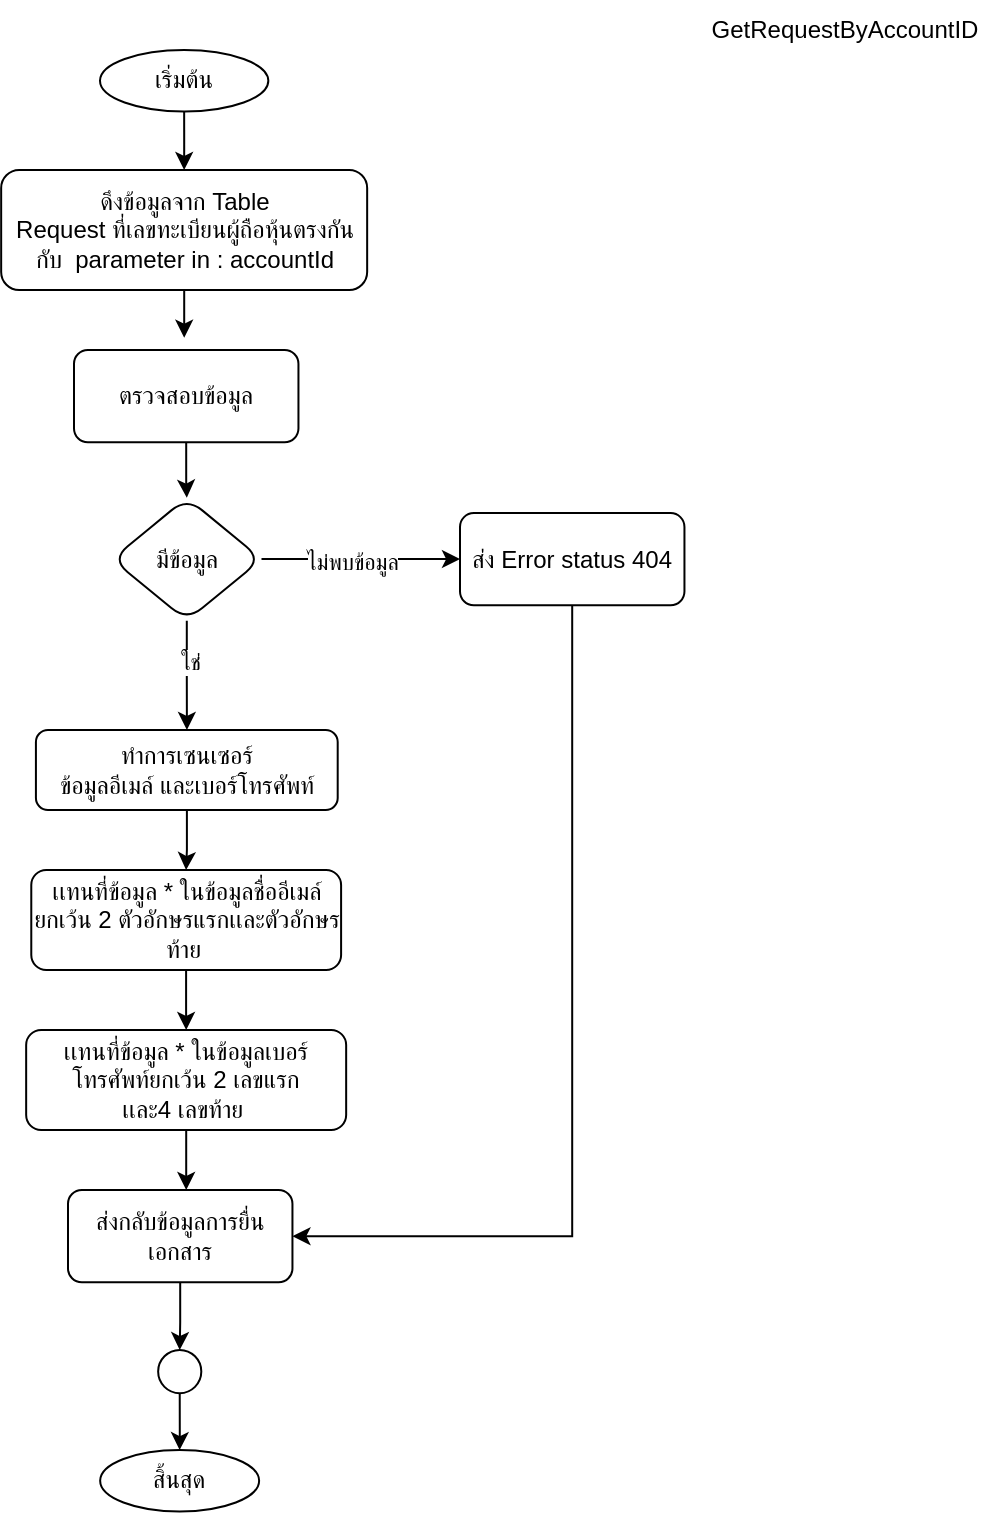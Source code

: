 <mxfile version="20.3.7" type="github">
  <diagram id="KNPTt2FtTy1nRqzTEt9b" name="หน้า-1">
    <mxGraphModel dx="582" dy="301" grid="1" gridSize="10" guides="1" tooltips="1" connect="1" arrows="1" fold="1" page="1" pageScale="1" pageWidth="827" pageHeight="1169" math="0" shadow="0">
      <root>
        <mxCell id="0" />
        <mxCell id="1" parent="0" />
        <mxCell id="C6vSoGj43nONrzxHpojI-66" value="เริ่มต้น" style="ellipse;whiteSpace=wrap;html=1;rounded=1;glass=0;strokeWidth=1;shadow=0;" parent="1" vertex="1">
          <mxGeometry x="372.997" y="30" width="84.17" height="30.769" as="geometry" />
        </mxCell>
        <mxCell id="C6vSoGj43nONrzxHpojI-67" value="ดึงข้อมูลจาก Table&lt;br&gt;Request ที่เลขทะเบียนผู้ถือหุ้นตรงกันกับ&amp;nbsp; parameter in : accountId" style="rounded=1;whiteSpace=wrap;html=1;" parent="1" vertex="1">
          <mxGeometry x="323.58" y="90" width="183" height="60" as="geometry" />
        </mxCell>
        <mxCell id="C6vSoGj43nONrzxHpojI-68" style="edgeStyle=orthogonalEdgeStyle;rounded=0;orthogonalLoop=1;jettySize=auto;html=1;entryX=0.5;entryY=0;entryDx=0;entryDy=0;" parent="1" source="C6vSoGj43nONrzxHpojI-66" target="C6vSoGj43nONrzxHpojI-67" edge="1">
          <mxGeometry relative="1" as="geometry" />
        </mxCell>
        <mxCell id="C6vSoGj43nONrzxHpojI-69" value="" style="edgeStyle=orthogonalEdgeStyle;rounded=0;orthogonalLoop=1;jettySize=auto;html=1;endArrow=classic;endFill=1;" parent="1" source="C6vSoGj43nONrzxHpojI-67" edge="1">
          <mxGeometry relative="1" as="geometry">
            <mxPoint x="415.1" y="173.858" as="targetPoint" />
          </mxGeometry>
        </mxCell>
        <mxCell id="0IoLYYVcSCvld4aRIMPD-4" value="GetRequestByAccountID" style="text;html=1;align=center;verticalAlign=middle;resizable=0;points=[];autosize=1;strokeColor=none;fillColor=none;" parent="1" vertex="1">
          <mxGeometry x="665" y="5" width="160" height="30" as="geometry" />
        </mxCell>
        <mxCell id="0IoLYYVcSCvld4aRIMPD-6" value="" style="edgeStyle=orthogonalEdgeStyle;rounded=0;orthogonalLoop=1;jettySize=auto;html=1;" parent="1" source="C6vSoGj43nONrzxHpojI-56" target="0IoLYYVcSCvld4aRIMPD-5" edge="1">
          <mxGeometry relative="1" as="geometry" />
        </mxCell>
        <mxCell id="0IoLYYVcSCvld4aRIMPD-9" value="ใช่" style="edgeLabel;html=1;align=center;verticalAlign=middle;resizable=0;points=[];" parent="0IoLYYVcSCvld4aRIMPD-6" vertex="1" connectable="0">
          <mxGeometry x="-0.252" y="1" relative="1" as="geometry">
            <mxPoint as="offset" />
          </mxGeometry>
        </mxCell>
        <mxCell id="C6vSoGj43nONrzxHpojI-56" value="มีข้อมูล" style="rhombus;whiteSpace=wrap;html=1;rounded=1;" parent="1" vertex="1">
          <mxGeometry x="378.998" y="253.835" width="74.818" height="61.538" as="geometry" />
        </mxCell>
        <mxCell id="C6vSoGj43nONrzxHpojI-58" value="ส่ง Error status 404" style="whiteSpace=wrap;html=1;rounded=1;" parent="1" vertex="1">
          <mxGeometry x="553" y="261.527" width="112.227" height="46.154" as="geometry" />
        </mxCell>
        <mxCell id="C6vSoGj43nONrzxHpojI-59" value="" style="edgeStyle=orthogonalEdgeStyle;rounded=0;orthogonalLoop=1;jettySize=auto;html=1;endArrow=classic;endFill=1;entryX=0;entryY=0.5;entryDx=0;entryDy=0;" parent="1" source="C6vSoGj43nONrzxHpojI-56" target="C6vSoGj43nONrzxHpojI-58" edge="1">
          <mxGeometry relative="1" as="geometry">
            <Array as="points">
              <mxPoint x="552.998" y="284.378" />
              <mxPoint x="562.998" y="285.378" />
            </Array>
          </mxGeometry>
        </mxCell>
        <mxCell id="0IoLYYVcSCvld4aRIMPD-10" value="ไม่พบข้อมูล" style="edgeLabel;html=1;align=center;verticalAlign=middle;resizable=0;points=[];" parent="C6vSoGj43nONrzxHpojI-59" vertex="1" connectable="0">
          <mxGeometry x="-0.097" y="-1" relative="1" as="geometry">
            <mxPoint as="offset" />
          </mxGeometry>
        </mxCell>
        <mxCell id="C6vSoGj43nONrzxHpojI-70" value="ตรวจสอบข้อมูล" style="whiteSpace=wrap;html=1;rounded=1;" parent="1" vertex="1">
          <mxGeometry x="359.998" y="179.997" width="112.227" height="46.154" as="geometry" />
        </mxCell>
        <mxCell id="C6vSoGj43nONrzxHpojI-54" value="" style="edgeStyle=orthogonalEdgeStyle;rounded=0;orthogonalLoop=1;jettySize=auto;html=1;endArrow=classic;endFill=1;" parent="1" source="C6vSoGj43nONrzxHpojI-70" target="C6vSoGj43nONrzxHpojI-56" edge="1">
          <mxGeometry relative="1" as="geometry" />
        </mxCell>
        <mxCell id="C6vSoGj43nONrzxHpojI-57" style="edgeStyle=orthogonalEdgeStyle;rounded=0;orthogonalLoop=1;jettySize=auto;html=1;entryX=1;entryY=0.5;entryDx=0;entryDy=0;endArrow=classic;endFill=1;" parent="1" source="C6vSoGj43nONrzxHpojI-58" target="C6vSoGj43nONrzxHpojI-62" edge="1">
          <mxGeometry relative="1" as="geometry">
            <Array as="points">
              <mxPoint x="609" y="623" />
            </Array>
          </mxGeometry>
        </mxCell>
        <mxCell id="p_EshZ1UD2neo9yFfhRu-3" value="" style="edgeStyle=orthogonalEdgeStyle;rounded=0;orthogonalLoop=1;jettySize=auto;html=1;" parent="1" source="0IoLYYVcSCvld4aRIMPD-5" target="p_EshZ1UD2neo9yFfhRu-2" edge="1">
          <mxGeometry relative="1" as="geometry" />
        </mxCell>
        <mxCell id="0IoLYYVcSCvld4aRIMPD-5" value="ทำการเซนเซอร์&lt;br&gt;ข้อมูลอีเมล์ และเบอร์โทรศัพท์" style="whiteSpace=wrap;html=1;rounded=1;" parent="1" vertex="1">
          <mxGeometry x="340.96" y="370" width="150.89" height="40" as="geometry" />
        </mxCell>
        <mxCell id="p_EshZ1UD2neo9yFfhRu-6" value="" style="edgeStyle=orthogonalEdgeStyle;rounded=0;orthogonalLoop=1;jettySize=auto;html=1;" parent="1" source="p_EshZ1UD2neo9yFfhRu-2" target="p_EshZ1UD2neo9yFfhRu-5" edge="1">
          <mxGeometry relative="1" as="geometry" />
        </mxCell>
        <mxCell id="p_EshZ1UD2neo9yFfhRu-2" value="เเทนที่ข้อมูล * ในข้อมูลชื่ออีเมล์ยกเว้น 2 ตัวอักษรแรกเเละตัวอักษรท้าย&amp;nbsp;" style="whiteSpace=wrap;html=1;rounded=1;" parent="1" vertex="1">
          <mxGeometry x="338.64" y="440" width="154.91" height="50" as="geometry" />
        </mxCell>
        <mxCell id="p_EshZ1UD2neo9yFfhRu-9" style="edgeStyle=orthogonalEdgeStyle;rounded=0;orthogonalLoop=1;jettySize=auto;html=1;entryX=0.5;entryY=0;entryDx=0;entryDy=0;" parent="1" source="p_EshZ1UD2neo9yFfhRu-5" edge="1">
          <mxGeometry relative="1" as="geometry">
            <mxPoint x="416.115" y="600" as="targetPoint" />
          </mxGeometry>
        </mxCell>
        <mxCell id="p_EshZ1UD2neo9yFfhRu-5" value="เเทนที่ข้อมูล * ในข้อมูลเบอร์โทรศัพท์ยกเว้น 2 เลขแรก&lt;br&gt;เเละ4 เลขท้าย&amp;nbsp;" style="whiteSpace=wrap;html=1;rounded=1;" parent="1" vertex="1">
          <mxGeometry x="336.08" y="520" width="160" height="50" as="geometry" />
        </mxCell>
        <mxCell id="FMrYND5Tucy1LpzXZWuF-1" value="" style="group" vertex="1" connectable="0" parent="1">
          <mxGeometry x="357.002" y="599.997" width="112.227" height="160.78" as="geometry" />
        </mxCell>
        <mxCell id="C6vSoGj43nONrzxHpojI-62" value="ส่งกลับข้อมูลการยื่นเอกสาร" style="whiteSpace=wrap;html=1;rounded=1;" parent="FMrYND5Tucy1LpzXZWuF-1" vertex="1">
          <mxGeometry width="112.227" height="46.154" as="geometry" />
        </mxCell>
        <mxCell id="C6vSoGj43nONrzxHpojI-65" style="edgeStyle=orthogonalEdgeStyle;rounded=0;orthogonalLoop=1;jettySize=auto;html=1;endArrow=classic;endFill=1;" parent="FMrYND5Tucy1LpzXZWuF-1" source="C6vSoGj43nONrzxHpojI-62" target="C6vSoGj43nONrzxHpojI-78" edge="1">
          <mxGeometry relative="1" as="geometry">
            <Array as="points" />
          </mxGeometry>
        </mxCell>
        <mxCell id="C6vSoGj43nONrzxHpojI-75" value="" style="group" parent="FMrYND5Tucy1LpzXZWuF-1" vertex="1" connectable="0">
          <mxGeometry x="16.073" y="80.007" width="79.494" height="80.773" as="geometry" />
        </mxCell>
        <mxCell id="C6vSoGj43nONrzxHpojI-76" value="สิ้นสุด" style="ellipse;whiteSpace=wrap;html=1;rounded=1;glass=0;strokeWidth=1;shadow=0;" parent="C6vSoGj43nONrzxHpojI-75" vertex="1">
          <mxGeometry y="50.004" width="79.494" height="30.769" as="geometry" />
        </mxCell>
        <mxCell id="C6vSoGj43nONrzxHpojI-77" value="" style="edgeStyle=orthogonalEdgeStyle;rounded=0;orthogonalLoop=1;jettySize=auto;html=1;endArrow=classic;endFill=1;" parent="C6vSoGj43nONrzxHpojI-75" source="C6vSoGj43nONrzxHpojI-78" target="C6vSoGj43nONrzxHpojI-76" edge="1">
          <mxGeometry relative="1" as="geometry" />
        </mxCell>
        <mxCell id="C6vSoGj43nONrzxHpojI-78" value="" style="ellipse;whiteSpace=wrap;html=1;aspect=fixed;" parent="C6vSoGj43nONrzxHpojI-75" vertex="1">
          <mxGeometry x="29.001" width="21.582" height="21.582" as="geometry" />
        </mxCell>
      </root>
    </mxGraphModel>
  </diagram>
</mxfile>
